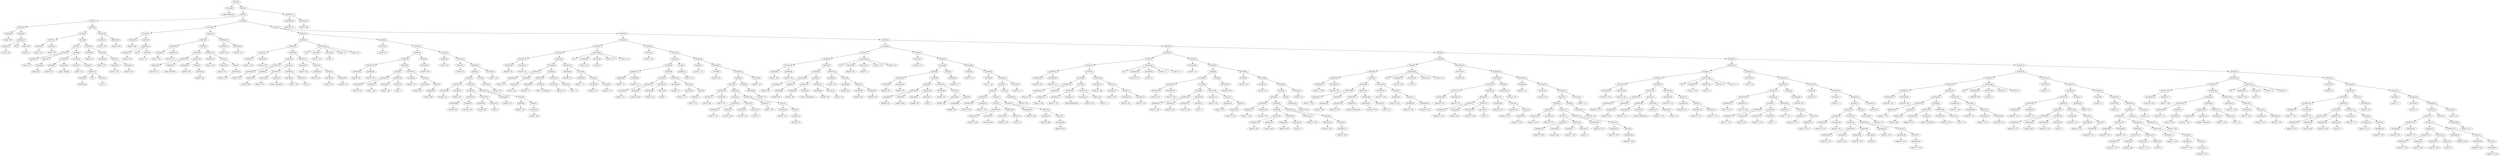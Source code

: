 digraph {
	ordering = out;
	StatSeq1 -> StatSeq2;
	StatSeq1 -> StatMove117;
	StatLabel24 -> "Label74: L2";
	StatSeq169 -> StatSeq170;
	StatSeq169 -> StatLabel24;
	ExpList25 -> ExpTemp241;
	ExpCall25 -> ExpTemp240;
	ExpCall25 -> ExpList25;
	ExpTemp240 -> "Temp240: T138";
	StatSeq172 -> StatSeq173;
	StatSeq172 -> StatMove116;
	ExpConst34 -> "Value34: 0";
	StatMove115 -> ExpTemp238;
	StatMove115 -> ExpConst34;
	ExpName25 -> "Label73: print";
	StatSeq168 -> StatLabel23;
	StatSeq168 -> StatSeq169;
	ExpTemp234 -> "Temp234: T50";
	ExpList24 -> ExpTemp233;
	ExpCall24 -> ExpTemp232;
	ExpCall24 -> ExpList24;
	ExpTemp231 -> "Temp231: T137";
	StatSeq165 -> StatSeq166;
	StatSeq165 -> StatMove112;
	StatSeq166 -> StatMove110;
	StatSeq166 -> StatMove111;
	StatMove110 -> ExpTemp229;
	StatMove110 -> ExpName24;
	ExpTemp228 -> "Temp228: T50";
	StatLabel22 -> "Label69: L0";
	StatSeq155 -> StatSeq156;
	StatSeq155 -> StatSeq161;
	ExpList23 -> ExpTemp224;
	ExpList23 -> ExpTemp225;
	ExpTemp223 -> "Temp223: T131";
	ExpTemp222 -> "Temp222: T134";
	ExpTemp220 -> "Temp220: T131";
	ExpTemp219 -> "Temp219: $fp";
	ExpTemp227 -> "Temp227: T137";
	ExpTemp218 -> "Temp218: T132";
	StatSeq157 -> StatMove104;
	StatSeq157 -> StatSeq158;
	ExpTemp217 -> "Temp217: T49";
	StatMove104 -> ExpTemp216;
	StatMove104 -> ExpTemp217;
	StatLabel21 -> "Label65: L5";
	StatSeq150 -> StatSeq151;
	StatSeq150 -> StatLabel21;
	ExpTemp215 -> "Temp215: T48";
	StatSeq151 -> StatSeq152;
	StatSeq151 -> StatExp13;
	StatMove103 -> ExpTemp212;
	StatMove103 -> ExpCall22;
	ExpTemp212 -> "Temp212: T130";
	StatSeq153 -> StatSeq154;
	StatSeq153 -> StatMove103;
	ExpConst30 -> "Value30: 0";
	ExpName22 -> "Label64: print";
	ExpTemp209 -> "Temp209: T48";
	StatJump6 -> "Label62: L5";
	StatSeq143 -> StatSeq144;
	StatSeq143 -> StatSeq148;
	StatExp12 -> ExpTemp207;
	ExpTemp213 -> "Temp213: T128";
	ExpTemp207 -> "Temp207: T47";
	StatSeq144 -> StatSeq145;
	StatSeq144 -> StatExp12;
	ExpList21 -> ExpTemp206;
	ExpTemp206 -> "Temp206: T126";
	ExpCall21 -> ExpTemp205;
	ExpCall21 -> ExpList21;
	StatMove99 -> ExpTemp204;
	StatMove99 -> ExpCall21;
	StatSeq146 -> StatSeq147;
	StatSeq146 -> StatMove99;
	ExpConst29 -> "Value29: 1";
	StatSeq147 -> StatMove97;
	StatSeq147 -> StatMove98;
	ExpTemp202 -> "Temp202: T125";
	StatSeq145 -> StatMove96;
	StatSeq145 -> StatSeq146;
	ExpTemp201 -> "Temp201: T47";
	StatSeq170 -> StatSeq171;
	StatSeq170 -> StatExp15;
	StatMove96 -> ExpTemp200;
	StatMove96 -> ExpTemp201;
	ExpTemp200 -> "Temp200: T127";
	StatLabel19 -> "Label60: L3";
	StatSeq136 -> StatSeq137;
	StatSeq136 -> StatSeq142;
	ExpTemp199 -> "Temp199: T46";
	StatSeq137 -> StatSeq138;
	StatSeq137 -> StatCJump6;
	ExpTemp198 -> "Temp198: T123";
	ExpTemp197 -> "Temp197: T122";
	ExpCall20 -> ExpTemp196;
	ExpCall20 -> ExpList20;
	ExpConst32 -> "Value32: 0";
	StatMove95 -> ExpTemp195;
	StatMove95 -> ExpCall20;
	ExpTemp232 -> "Temp232: T135";
	StatSeq139 -> StatSeq140;
	StatSeq139 -> StatMove95;
	ExpConst27 -> "Value27: 39";
	StatMove94 -> ExpTemp194;
	StatMove94 -> ExpConst27;
	ExpTemp194 -> "Temp194: T123";
	ExpName20 -> "Label57: BS@Search";
	StatMove93 -> ExpTemp193;
	StatMove93 -> ExpName20;
	ExpTemp193 -> "Temp193: T121";
	ExpTemp192 -> "Temp192: $fp";
	StatMove92 -> ExpTemp191;
	StatMove92 -> ExpMem11;
	StatMove113 -> ExpTemp235;
	StatMove113 -> ExpTemp236;
	StatExp14 -> ExpTemp234;
	StatSeq115 -> StatSeq116;
	StatSeq115 -> StatSeq135;
	StatMove106 -> ExpTemp220;
	StatMove106 -> ExpName23;
	StatLabel18 -> "Label56: L8";
	StatSeq130 -> StatSeq131;
	StatSeq130 -> StatLabel18;
	StatExp11 -> ExpTemp188;
	ExpTemp188 -> "Temp188: T45";
	StatSeq131 -> StatSeq132;
	StatSeq131 -> StatExp11;
	ExpTemp187 -> "Temp187: T119";
	StatSeq158 -> StatSeq159;
	StatSeq158 -> StatMove108;
	ExpCall19 -> ExpTemp186;
	ExpCall19 -> ExpList19;
	ExpTemp186 -> "Temp186: T118";
	StatSeq133 -> StatSeq134;
	StatSeq133 -> StatMove90;
	ExpConst26 -> "Value26: 0";
	StatMove89 -> ExpTemp184;
	StatMove89 -> ExpConst26;
	ExpMem12 -> ExpTemp219;
	StatMove88 -> ExpTemp183;
	StatMove88 -> ExpName19;
	ExpTemp237 -> "Temp237: T138";
	ExpTemp182 -> "Temp182: T45";
	ExpTemp181 -> "Temp181: T120";
	StatSeq138 -> StatMove91;
	StatSeq138 -> StatSeq139;
	StatJump5 -> "Label53: L8";
	StatSeq123 -> StatSeq124;
	StatSeq123 -> StatSeq128;
	StatExp10 -> ExpTemp180;
	ExpTemp180 -> "Temp180: T44";
	StatSeq124 -> StatSeq125;
	StatSeq124 -> StatExp10;
	ExpTemp179 -> "Temp179: T116";
	ExpTemp243 -> "Temp243: $rv";
	StatMove86 -> ExpTemp177;
	StatMove86 -> ExpCall18;
	ExpTemp177 -> "Temp177: T117";
	StatSeq126 -> StatSeq127;
	StatSeq126 -> StatMove86;
	ExpName21 -> "Label61: print";
	StatMove85 -> ExpTemp176;
	StatMove85 -> ExpConst25;
	ExpTemp176 -> "Temp176: T116";
	StatSeq127 -> StatMove84;
	StatSeq127 -> StatMove85;
	StatSeq125 -> StatMove83;
	StatSeq125 -> StatSeq126;
	ExpTemp174 -> "Temp174: T44";
	StatMove83 -> ExpTemp173;
	StatMove83 -> ExpTemp174;
	StatSeq122 -> StatLabel16;
	StatSeq122 -> StatSeq123;
	StatLabel16 -> "Label51: L6";
	ExpConst35 -> "Value35: 999";
	StatSeq116 -> StatSeq117;
	StatSeq116 -> StatSeq122;
	ExpTemp235 -> "Temp235: T140";
	ExpTemp172 -> "Temp172: T43";
	StatMove102 -> ExpTemp211;
	StatMove102 -> ExpConst30;
	ExpTemp171 -> "Temp171: T113";
	ExpList17 -> ExpTemp170;
	ExpList17 -> ExpTemp171;
	ExpTemp170 -> "Temp170: T112";
	ExpCall17 -> ExpTemp169;
	ExpCall17 -> ExpList17;
	ExpTemp169 -> "Temp169: T111";
	StatMove82 -> ExpTemp168;
	StatMove82 -> ExpCall17;
	StatSeq119 -> StatSeq120;
	StatSeq119 -> StatMove82;
	StatLabel23 -> "Label72: L1";
	StatMove81 -> ExpTemp167;
	StatMove81 -> ExpConst23;
	StatSeq121 -> StatMove80;
	StatSeq121 -> StatMove81;
	StatJump7 -> "Label71: L2";
	StatMove80 -> ExpTemp166;
	StatMove80 -> ExpName17;
	ExpConst25 -> "Value25: 1";
	StatSeq120 -> StatMove79;
	StatSeq120 -> StatSeq121;
	ExpMem10 -> ExpTemp165;
	ExpTemp164 -> "Temp164: T112";
	StatMove112 -> ExpTemp231;
	StatMove112 -> ExpCall24;
	StatSeq118 -> StatMove78;
	StatSeq118 -> StatSeq119;
	StatSeq149 -> StatLabel20;
	StatSeq149 -> StatSeq150;
	ExpTemp163 -> "Temp163: T43";
	StatMove78 -> ExpTemp162;
	StatMove78 -> ExpTemp163;
	ExpTemp162 -> "Temp162: T114";
	StatLabel15 -> "Label47: L11";
	StatExp9 -> ExpTemp161;
	StatSeq111 -> StatSeq112;
	StatSeq111 -> StatExp9;
	ExpTemp160 -> "Temp160: T109";
	ExpCall16 -> ExpTemp159;
	ExpCall16 -> ExpList16;
	StatMove98 -> ExpTemp203;
	StatMove98 -> ExpConst29;
	ExpTemp159 -> "Temp159: T108";
	ExpTemp158 -> "Temp158: T110";
	StatSeq113 -> StatSeq114;
	StatSeq113 -> StatMove77;
	ExpConst22 -> "Value22: 0";
	StatMove76 -> ExpTemp157;
	StatMove76 -> ExpConst22;
	ExpTemp157 -> "Temp157: T109";
	ExpTemp156 -> "Temp156: T108";
	ExpTemp155 -> "Temp155: T42";
	StatSeq109 -> StatLabel14;
	StatSeq109 -> StatSeq110;
	StatLabel14 -> "Label45: L10";
	StatExp8 -> ExpTemp153;
	ExpTemp153 -> "Temp153: T41";
	StatSeq104 -> StatSeq105;
	StatSeq104 -> StatExp8;
	ExpList15 -> ExpTemp152;
	ExpTemp242 -> "Temp242: T51";
	ExpTemp150 -> "Temp150: T107";
	StatSeq106 -> StatSeq107;
	StatSeq106 -> StatMove73;
	StatMove72 -> ExpTemp149;
	StatMove72 -> ExpConst21;
	StatSeq107 -> StatMove71;
	StatSeq107 -> StatMove72;
	StatSeq105 -> StatMove70;
	StatSeq105 -> StatSeq106;
	ExpTemp147 -> "Temp147: T41";
	StatMove105 -> ExpTemp218;
	StatMove105 -> ExpMem12;
	StatMove70 -> ExpTemp146;
	StatMove70 -> ExpTemp147;
	ExpTemp224 -> "Temp224: T132";
	StatLabel13 -> "Label42: L9";
	StatSeq96 -> StatSeq97;
	StatSeq96 -> StatSeq102;
	ExpTemp145 -> "Temp145: T40";
	StatCJump4 -> NE4;
	StatCJump4 -> ExpTemp145;
	StatCJump4 -> ExpConst20;
	StatCJump4 -> "Label40: L9";
	StatCJump4 -> "Label41: L10";
	ExpTemp144 -> "Temp144: T103";
	ExpTemp143 -> "Temp143: T102";
	ExpCall14 -> ExpTemp142;
	ExpCall14 -> ExpList14;
	ExpTemp141 -> "Temp141: T104";
	StatSeq103 -> StatSeq104;
	StatSeq103 -> StatSeq108;
	StatSeq99 -> StatSeq100;
	StatSeq99 -> StatMove69;
	ExpTemp140 -> "Temp140: T103";
	StatMove77 -> ExpTemp158;
	StatMove77 -> ExpCall16;
	StatSeq101 -> StatMove67;
	StatSeq101 -> StatMove68;
	ExpCall15 -> ExpTemp151;
	ExpCall15 -> ExpList15;
	StatMove34 -> ExpTemp69;
	StatMove34 -> ExpCall6;
	ExpTemp129 -> "Temp129: T98";
	StatMove33 -> ExpTemp68;
	StatMove33 -> ExpConst9;
	StatMove79 -> ExpTemp164;
	StatMove79 -> ExpMem10;
	ExpName6 -> "Label16: print";
	StatMove97 -> ExpTemp202;
	StatMove97 -> ExpName21;
	ExpTemp69 -> "Temp69: T77";
	ExpTemp38 -> "Temp38: T67";
	StatMove22 -> ExpTemp46;
	StatMove22 -> ExpTemp47;
	StatSeq36 -> StatSeq37;
	StatSeq36 -> StatSeq42;
	StatMove26 -> ExpTemp54;
	StatMove26 -> ExpTemp55;
	StatSeq72 -> StatMove48;
	StatSeq72 -> StatSeq73;
	StatSeq156 -> StatSeq157;
	StatSeq156 -> StatCJump7;
	ExpTemp64 -> "Temp64: T31";
	ExpTemp63 -> "Temp63: T73";
	ExpCall5 -> ExpTemp61;
	ExpCall5 -> ExpList5;
	ExpTemp107 -> "Temp107: T36";
	ExpTemp61 -> "Temp61: T71";
	ExpTemp0 -> "Temp0: T56";
	StatMove19 -> ExpTemp40;
	StatMove19 -> ExpName3;
	StatSeq41 -> StatMove28;
	StatSeq41 -> StatMove29;
	ExpName5 -> "Label12: BS@Search";
	ExpConst16 -> "Value16: 0";
	StatSeq86 -> StatSeq87;
	StatSeq86 -> StatMove60;
	StatMove74 -> ExpTemp154;
	StatMove74 -> ExpTemp155;
	ExpTemp57 -> "Temp57: $fp";
	StatSeq55 -> StatSeq56;
	StatSeq55 -> StatSeq75;
	ExpTemp56 -> "Temp56: T72";
	ExpTemp24 -> "Temp24: T58";
	StatSeq132 -> StatMove87;
	StatSeq132 -> StatSeq133;
	ExpConst23 -> "Value23: 38";
	StatSeq38 -> StatMove26;
	StatSeq38 -> StatSeq39;
	ExpTemp55 -> "Temp55: T31";
	ExpList18 -> ExpTemp179;
	StatCJump3 -> NE3;
	StatCJump3 -> ExpTemp118;
	StatCJump3 -> ExpConst16;
	StatCJump3 -> "Label31: L12";
	StatCJump3 -> "Label32: L13";
	ExpList14 -> ExpTemp143;
	ExpList14 -> ExpTemp144;
	StatSeq15 -> StatSeq16;
	StatSeq15 -> StatSeq35;
	StatSeq33 -> StatSeq34;
	StatSeq33 -> StatMove25;
	StatSeq128 -> StatJump5;
	StatSeq128 -> StatSeq129;
	ExpMem9 -> ExpTemp138;
	ExpTemp106 -> "Temp106: T89";
	StatMove24 -> ExpTemp49;
	StatMove24 -> ExpConst6;
	ExpTemp183 -> "Temp183: T118";
	StatMove48 -> ExpTemp100;
	StatMove48 -> ExpTemp101;
	StatMove100 -> ExpTemp208;
	StatMove100 -> ExpTemp209;
	ExpTemp60 -> "Temp60: T74";
	ExpMem7 -> ExpTemp84;
	ExpName15 -> "Label43: print";
	ExpConst13 -> "Value13: 1";
	ExpCall22 -> ExpTemp213;
	ExpCall22 -> ExpList22;
	ExpConst20 -> "Value20: 0";
	StatSeq29 -> StatLabel2;
	StatSeq29 -> StatSeq30;
	StatSeq28 -> StatJump0;
	StatSeq28 -> StatSeq29;
	ExpTemp66 -> "Temp66: T32";
	ExpTemp221 -> "Temp221: T133";
	ExpTemp165 -> "Temp165: $fp";
	StatLabel4 -> "Label15: L18";
	ExpTemp191 -> "Temp191: T122";
	ExpTemp185 -> "Temp185: T120";
	ExpTemp50 -> "Temp50: T70";
	ExpTemp68 -> "Temp68: T76";
	ExpList3 -> ExpTemp44;
	StatJump0 -> "Label8: L23";
	ExpTemp111 -> "Temp111: $fp";
	StatSeq154 -> StatMove101;
	StatSeq154 -> StatMove102;
	ExpTemp44 -> "Temp44: T66";
	StatSeq171 -> StatMove113;
	StatSeq171 -> StatSeq172;
	StatMove11 -> ExpTemp22;
	StatMove11 -> ExpCall1;
	StatSeq148 -> StatJump6;
	StatSeq148 -> StatSeq149;
	StatCJump1 -> NE1;
	StatCJump1 -> ExpTemp64;
	StatCJump1 -> ExpConst8;
	StatCJump1 -> "Label13: L18";
	StatCJump1 -> "Label14: L19";
	StatMove21 -> ExpTemp42;
	StatMove21 -> ExpCall3;
	ExpTemp230 -> "Temp230: T136";
	StatMove25 -> ExpTemp50;
	StatMove25 -> ExpCall4;
	ExpTemp31 -> "Temp31: T61";
	ExpTemp42 -> "Temp42: T67";
	StatMove20 -> ExpTemp41;
	StatMove20 -> ExpConst5;
	StatMove111 -> ExpTemp230;
	StatMove111 -> ExpConst33;
	ExpList5 -> ExpTemp62;
	ExpList5 -> ExpTemp63;
	StatSeq27 -> StatMove19;
	StatSeq27 -> StatMove20;
	ExpTemp78 -> "Temp78: T78";
	StatMove28 -> ExpTemp58;
	StatMove28 -> ExpName5;
	ExpName12 -> "Label34: print";
	ExpName3 -> "Label7: print";
	ExpTemp67 -> "Temp67: T75";
	StatSeq34 -> StatMove23;
	StatSeq34 -> StatMove24;
	StatSeq65 -> StatMove44;
	StatSeq65 -> StatSeq66;
	ExpTemp167 -> "Temp167: T113";
	ExpTemp128 -> "Temp128: T39";
	StatMove69 -> ExpTemp141;
	StatMove69 -> ExpCall14;
	StatSeq24 -> StatSeq25;
	StatSeq24 -> StatExp0;
	StatSeq25 -> StatMove18;
	StatSeq25 -> StatSeq26;
	StatMove18 -> ExpTemp38;
	StatMove18 -> ExpTemp39;
	ExpTemp168 -> "Temp168: T114";
	StatSeq63 -> StatSeq64;
	StatSeq63 -> StatSeq68;
	ExpTemp142 -> "Temp142: T101";
	StatSeq68 -> StatJump2;
	StatSeq68 -> StatSeq69;
	ExpTemp166 -> "Temp166: T111";
	StatSeq22 -> StatLabel1;
	StatSeq22 -> StatSeq23;
	StatSeq19 -> StatSeq20;
	StatSeq19 -> StatMove17;
	ExpName17 -> "Label48: BS@Search";
	ExpTemp126 -> "Temp126: T38";
	ExpConst4 -> "Value4: 0";
	StatExp0 -> ExpTemp45;
	ExpTemp2 -> "Temp2: T55";
	ExpCall2 -> ExpTemp34;
	ExpCall2 -> ExpList2;
	StatMove3 -> ExpTemp6;
	StatMove3 -> ExpName0;
	ExpBinary2 -> ExpTemp16;
	ExpBinary2 -> Plus2;
	ExpBinary2 -> ExpConst2;
	StatSeq117 -> StatSeq118;
	StatSeq117 -> StatCJump5;
	ExpMem5 -> ExpTemp30;
	StatSeq44 -> StatSeq45;
	StatSeq44 -> StatExp2;
	StatSeq2 -> StatSeq3;
	StatSeq2 -> StatSeq9;
	ExpName4 -> "Label10: print";
	StatSeq26 -> StatSeq27;
	StatSeq26 -> StatMove21;
	ExpConst5 -> "Value5: 1";
	ExpTemp241 -> "Temp241: T139";
	StatSeq89 -> StatLabel11;
	StatSeq89 -> StatSeq90;
	StatLabel17 -> "Label54: L7";
	ExpTemp135 -> "Temp135: T104";
	ExpMem6 -> ExpTemp57;
	StatSeq37 -> StatSeq38;
	StatSeq37 -> StatCJump1;
	ExpTemp3 -> "Temp3: T26";
	StatLabel8 -> "Label27: L16";
	ExpTemp16 -> "Temp16: $fp";
	ExpTemp13 -> "Temp13: T56";
	ExpName1 -> "Label2: BS@Print";
	StatExp1 -> ExpTemp53;
	ExpTemp85 -> "Temp85: T81";
	StatSeq14 -> StatMove9;
	StatSeq14 -> StatMove10;
	ExpTemp62 -> "Temp62: T72";
	ExpList0 -> ExpTemp11;
	ExpList0 -> ExpTemp12;
	StatSeq92 -> StatMove61;
	StatSeq92 -> StatSeq93;
	StatMove40 -> ExpTemp83;
	StatMove40 -> ExpMem7;
	StatSeq4 -> StatSeq5;
	StatSeq4 -> StatMove6;
	ExpMem0 -> ExpBinary0;
	ExpTemp36 -> "Temp36: T63";
	ExpTemp27 -> "Temp27: T64";
	ExpTemp89 -> "Temp89: T82";
	ExpCall0 -> ExpTemp10;
	ExpCall0 -> ExpList0;
	StatMove75 -> ExpTemp156;
	StatMove75 -> ExpName16;
	StatSeq9 -> StatSeq10;
	StatSeq9 -> StatSeq15;
	ExpMem11 -> ExpTemp192;
	StatMove14 -> ExpTemp29;
	StatMove14 -> ExpMem5;
	StatSeq161 -> StatLabel22;
	StatSeq161 -> StatSeq162;
	ExpTemp35 -> "Temp35: T62";
	ExpName13 -> "Label37: print";
	ExpList22 -> ExpTemp214;
	ExpTemp12 -> "Temp12: T54";
	StatMove31 -> ExpTemp65;
	StatMove31 -> ExpTemp66;
	ExpBinary1 -> ExpTemp8;
	ExpBinary1 -> Plus1;
	ExpBinary1 -> ExpConst1;
	StatSeq3 -> StatMove0;
	StatSeq3 -> StatSeq4;
	StatExp15 -> ExpTemp242;
	ExpConst19 -> "Value19: 37";
	StatMove0 -> ExpTemp0;
	StatMove0 -> ExpMem0;
	ExpTemp28 -> "Temp28: T28";
	StatSeq32 -> StatMove22;
	StatSeq32 -> StatSeq33;
	ExpList7 -> ExpTemp79;
	StatMove7 -> ExpTemp15;
	StatMove7 -> ExpMem3;
	ExpTemp43 -> "Temp43: T65";
	ExpTemp7 -> "Temp7: T54";
	StatSeq173 -> StatMove114;
	StatSeq173 -> StatMove115;
	ExpConst9 -> "Value9: 1";
	StatMove101 -> ExpTemp210;
	StatMove101 -> ExpName22;
	ExpCall18 -> ExpTemp178;
	ExpCall18 -> ExpList18;
	ExpTemp120 -> "Temp120: T38";
	StatSeq88 -> StatJump3;
	StatSeq88 -> StatSeq89;
	ExpList16 -> ExpTemp160;
	StatMove27 -> ExpTemp56;
	StatMove27 -> ExpMem6;
	ExpConst21 -> "Value21: 1";
	ExpTemp22 -> "Temp22: T59";
	StatLabel2 -> "Label9: L22";
	StatMove5 -> ExpTemp9;
	StatMove5 -> ExpCall0;
	ExpConst1 -> "Value1: 4";
	StatMove4 -> ExpTemp7;
	StatMove4 -> ExpMem2;
	StatMove9 -> ExpTemp19;
	StatMove9 -> ExpName1;
	StatSeq87 -> StatMove58;
	StatSeq87 -> StatMove59;
	ExpCall13 -> ExpTemp132;
	ExpCall13 -> ExpList13;
	ExpTemp233 -> "Temp233: T136";
	ExpTemp40 -> "Temp40: T65";
	StatSeq91 -> StatSeq92;
	StatSeq91 -> StatExp7;
	StatMove73 -> ExpTemp150;
	StatMove73 -> ExpCall15;
	StatJump2 -> "Label26: L17";
	ExpTemp229 -> "Temp229: T135";
	ExpTemp211 -> "Temp211: T129";
	ExpTemp203 -> "Temp203: T126";
	ExpTemp178 -> "Temp178: T115";
	StatMove2 -> ExpTemp4;
	StatMove2 -> ExpMem1;
	StatSeq142 -> StatLabel19;
	StatSeq142 -> StatSeq143;
	StatSeq30 -> StatSeq31;
	StatSeq30 -> StatLabel3;
	StatSeq17 -> StatSeq18;
	StatSeq17 -> StatCJump0;
	StatLabel0 -> "Label0: BS@Start";
	ExpTemp74 -> "Temp74: T33";
	StatSeq164 -> StatMove109;
	StatSeq164 -> StatSeq165;
	StatMove45 -> ExpTemp94;
	StatMove45 -> ExpName9;
	ExpTemp19 -> "Temp19: T57";
	ExpTemp53 -> "Temp53: T30";
	ExpMem2 -> ExpBinary1;
	StatSeq97 -> StatSeq98;
	StatSeq97 -> StatCJump4;
	StatSeq42 -> StatLabel4;
	StatSeq42 -> StatSeq43;
	ExpList20 -> ExpTemp197;
	ExpList20 -> ExpTemp198;
	StatSeq11 -> StatSeq12;
	StatSeq11 -> StatMove12;
	ExpTemp33 -> "Temp33: T64";
	StatSeq112 -> StatMove74;
	StatSeq112 -> StatSeq113;
	StatSeq108 -> StatJump4;
	StatSeq108 -> StatSeq109;
	ExpTemp100 -> "Temp100: T90";
	ExpMem1 -> ExpTemp5;
	StatMove108 -> ExpTemp222;
	StatMove108 -> ExpCall23;
	StatJump4 -> "Label44: L11";
	StatSeq64 -> StatSeq65;
	StatSeq64 -> StatExp4;
	ExpTemp97 -> "Temp97: T85";
	ExpTemp58 -> "Temp58: T71";
	StatSeq129 -> StatLabel17;
	StatSeq129 -> StatSeq130;
	ExpTemp34 -> "Temp34: T61";
	StatMove67 -> ExpTemp139;
	StatMove67 -> ExpName14;
	ExpName2 -> "Label3: BS@Search";
	ExpBinary0 -> ExpTemp1;
	ExpBinary0 -> Plus0;
	ExpBinary0 -> ExpConst0;
	StatExp5 -> ExpTemp107;
	ExpTemp173 -> "Temp173: T117";
	StatLabel12 -> "Label38: L14";
	StatSeq114 -> StatMove75;
	StatSeq114 -> StatMove76;
	ExpTemp8 -> "Temp8: $fp";
	ExpTemp18 -> "Temp18: T27";
	ExpTemp109 -> "Temp109: T37";
	ExpConst7 -> "Value7: 19";
	ExpTemp21 -> "Temp21: $fp";
	ExpTemp210 -> "Temp210: T128";
	ExpTemp123 -> "Temp123: T97";
	StatMove1 -> ExpTemp2;
	StatMove1 -> ExpTemp3;
	ExpTemp239 -> "Temp239: T140";
	ExpList9 -> ExpTemp98;
	StatSeq5 -> StatMove1;
	StatSeq5 -> StatSeq6;
	ExpTemp4 -> "Temp4: T53";
	StatSeq12 -> StatMove8;
	StatSeq12 -> StatSeq13;
	ExpTemp14 -> "Temp14: T26";
	ExpTemp76 -> "Temp76: T79";
	StatLabel6 -> "Label20: L20";
	ExpTemp99 -> "Temp99: T35";
	StatMove12 -> ExpTemp25;
	StatMove12 -> ExpTemp26;
	ExpTemp15 -> "Temp15: T60";
	StatSeq134 -> StatMove88;
	StatSeq134 -> StatMove89;
	StatMove62 -> ExpTemp129;
	StatMove62 -> ExpName13;
	StatMove55 -> ExpTemp113;
	StatMove55 -> ExpConst15;
	ExpConst31 -> "Value31: 50";
	StatSeq0 -> StatLabel0;
	StatSeq0 -> StatSeq1;
	StatSeq31 -> StatSeq32;
	StatSeq31 -> StatExp1;
	ExpTemp11 -> "Temp11: T53";
	StatMove15 -> ExpTemp31;
	StatMove15 -> ExpName2;
	ExpTemp238 -> "Temp238: T139";
	StatSeq95 -> StatSeq96;
	StatSeq95 -> StatSeq115;
	ExpTemp72 -> "Temp72: T32";
	ExpConst24 -> "Value24: 0";
	StatSeq67 -> StatMove45;
	StatSeq67 -> StatMove46;
	ExpTemp195 -> "Temp195: T124";
	ExpConst2 -> "Value2: 12";
	StatSeq8 -> StatMove3;
	StatSeq8 -> StatMove4;
	StatSeq52 -> StatMove35;
	StatSeq52 -> StatSeq53;
	StatMove109 -> ExpTemp227;
	StatMove109 -> ExpTemp228;
	StatMove65 -> ExpTemp135;
	StatMove65 -> ExpTemp136;
	StatMove8 -> ExpTemp17;
	StatMove8 -> ExpTemp18;
	StatSeq13 -> StatSeq14;
	StatSeq13 -> StatMove11;
	ExpTemp45 -> "Temp45: T29";
	ExpTemp114 -> "Temp114: T94";
	ExpTemp17 -> "Temp17: T59";
	StatSeq159 -> StatMove105;
	StatSeq159 -> StatSeq160;
	ExpConst14 -> "Value14: 0";
	StatSeq16 -> StatSeq17;
	StatSeq16 -> StatSeq22;
	ExpConst3 -> "Value3: 8";
	ExpTemp48 -> "Temp48: T68";
	StatMove71 -> ExpTemp148;
	StatMove71 -> ExpName15;
	ExpConst8 -> "Value8: 0";
	ExpTemp196 -> "Temp196: T121";
	StatSeq7 -> StatMove2;
	StatSeq7 -> StatSeq8;
	StatExp3 -> ExpTemp80;
	ExpName16 -> "Label46: print";
	ExpName0 -> "Label1: BS@Init";
	ExpTemp139 -> "Temp139: T101";
	ExpTemp77 -> "Temp77: T80";
	StatSeq162 -> StatSeq163;
	StatSeq162 -> StatSeq167;
	ExpTemp81 -> "Temp81: T84";
	ExpTemp20 -> "Temp20: T58";
	StatMove90 -> ExpTemp185;
	StatMove90 -> ExpCall19;
	ExpMem4 -> ExpTemp21;
	ExpList4 -> ExpTemp52;
	ExpTemp47 -> "Temp47: T30";
	ExpName19 -> "Label55: print";
	ExpTemp80 -> "Temp80: T33";
	StatMove54 -> ExpTemp112;
	StatMove54 -> ExpName11;
	ExpConst11 -> "Value11: 20";
	StatMove114 -> ExpTemp237;
	StatMove114 -> ExpName25;
	StatSeq21 -> StatMove15;
	StatSeq21 -> StatMove16;
	StatSeq110 -> StatSeq111;
	StatSeq110 -> StatLabel15;
	ExpCall1 -> ExpTemp23;
	ExpCall1 -> ExpList1;
	StatMove30 -> ExpTemp60;
	StatMove30 -> ExpCall5;
	StatMove50 -> ExpTemp103;
	StatMove50 -> ExpConst14;
	StatSeq20 -> StatMove14;
	StatSeq20 -> StatSeq21;
	ExpTemp25 -> "Temp25: T60";
	ExpName18 -> "Label52: print";
	StatSeq40 -> StatMove27;
	StatSeq40 -> StatSeq41;
	ExpTemp41 -> "Temp41: T66";
	StatMove39 -> ExpTemp81;
	StatMove39 -> ExpTemp82;
	ExpTemp93 -> "Temp93: T35";
	ExpTemp26 -> "Temp26: T27";
	ExpList13 -> ExpTemp133;
	StatSeq10 -> StatMove7;
	StatSeq10 -> StatSeq11;
	ExpTemp130 -> "Temp130: T99";
	StatMove13 -> ExpTemp27;
	StatMove13 -> ExpTemp28;
	StatSeq47 -> StatMove32;
	StatSeq47 -> StatMove33;
	ExpTemp82 -> "Temp82: T34";
	ExpTemp49 -> "Temp49: T69";
	ExpList6 -> ExpTemp71;
	StatSeq6 -> StatSeq7;
	StatSeq6 -> StatMove5;
	ExpMem8 -> ExpTemp111;
	StatMove17 -> ExpTemp33;
	StatMove17 -> ExpCall2;
	ExpConst33 -> "Value33: 1";
	ExpTemp65 -> "Temp65: T77";
	StatSeq135 -> StatSeq136;
	StatSeq135 -> StatSeq155;
	ExpCall12 -> ExpTemp124;
	ExpCall12 -> ExpList12;
	StatMove29 -> ExpTemp59;
	StatMove29 -> ExpConst7;
	ExpName14 -> "Label39: BS@Search";
	ExpTemp9 -> "Temp9: T55";
	ExpList1 -> ExpTemp24;
	ExpTemp1 -> "Temp1: $fp";
	ExpList2 -> ExpTemp35;
	ExpList2 -> ExpTemp36;
	ExpList19 -> ExpTemp187;
	StatSeq69 -> StatLabel8;
	StatSeq69 -> StatSeq70;
	ExpTemp70 -> "Temp70: T75";
	ExpCall6 -> ExpTemp70;
	ExpCall6 -> ExpList6;
	ExpTemp71 -> "Temp71: T76";
	ExpTemp205 -> "Temp205: T125";
	StatExp2 -> ExpTemp72;
	StatSeq80 -> StatMove53;
	StatSeq80 -> StatSeq81;
	StatSeq43 -> StatSeq44;
	StatSeq43 -> StatSeq48;
	StatMove36 -> ExpTemp75;
	StatMove36 -> ExpName7;
	StatSeq93 -> StatSeq94;
	StatSeq93 -> StatMove64;
	StatCJump6 -> NE6;
	StatCJump6 -> ExpTemp199;
	StatCJump6 -> ExpConst28;
	StatCJump6 -> "Label58: L3";
	StatCJump6 -> "Label59: L4";
	ExpName8 -> "Label21: BS@Search";
	StatJump1 -> "Label17: L20";
	StatSeq48 -> StatJump1;
	StatSeq48 -> StatSeq49;
	StatLabel5 -> "Label18: L19";
	StatMove23 -> ExpTemp48;
	StatMove23 -> ExpName4;
	StatSeq49 -> StatLabel5;
	StatSeq49 -> StatSeq50;
	ExpTemp190 -> "Temp190: T46";
	ExpTemp73 -> "Temp73: T80";
	StatLabel7 -> "Label24: L15";
	ExpTemp94 -> "Temp94: T85";
	StatMove35 -> ExpTemp73;
	StatMove35 -> ExpTemp74;
	ExpTemp226 -> "Temp226: T49";
	ExpList8 -> ExpTemp89;
	ExpList8 -> ExpTemp90;
	ExpName7 -> "Label19: print";
	ExpTemp6 -> "Temp6: T52";
	ExpTemp75 -> "Temp75: T78";
	StatSeq71 -> StatSeq72;
	StatSeq71 -> StatExp5;
	ExpTemp204 -> "Temp204: T127";
	ExpConst0 -> "Value0: 16";
	StatSeq54 -> StatMove36;
	StatSeq54 -> StatMove37;
	ExpConst15 -> "Value15: 21";
	StatMove37 -> ExpTemp76;
	StatMove37 -> ExpConst10;
	ExpTemp121 -> "Temp121: T95";
	ExpTemp32 -> "Temp32: T63";
	ExpConst10 -> "Value10: 0";
	StatCJump5 -> NE5;
	StatCJump5 -> ExpTemp172;
	StatCJump5 -> ExpConst24;
	StatCJump5 -> "Label49: L6";
	StatCJump5 -> "Label50: L7";
	ExpTemp29 -> "Temp29: T62";
	StatSeq53 -> StatSeq54;
	StatSeq53 -> StatMove38;
	StatSeq152 -> StatMove100;
	StatSeq152 -> StatSeq153;
	ExpCall7 -> ExpTemp78;
	ExpCall7 -> ExpList7;
	ExpTemp79 -> "Temp79: T79";
	ExpTemp86 -> "Temp86: T83";
	StatSeq51 -> StatSeq52;
	StatSeq51 -> StatExp3;
	StatSeq140 -> StatMove92;
	StatSeq140 -> StatSeq141;
	StatMove87 -> ExpTemp181;
	StatMove87 -> ExpTemp182;
	StatMove41 -> ExpTemp85;
	StatMove41 -> ExpName8;
	ExpTemp105 -> "Temp105: T88";
	ExpTemp184 -> "Temp184: T119";
	StatSeq83 -> StatSeq84;
	StatSeq83 -> StatSeq88;
	StatSeq50 -> StatSeq51;
	StatSeq50 -> StatLabel6;
	StatMove64 -> ExpTemp131;
	StatMove64 -> ExpCall13;
	StatSeq23 -> StatSeq24;
	StatSeq23 -> StatSeq28;
	StatSeq35 -> StatSeq36;
	StatSeq35 -> StatSeq55;
	StatMove63 -> ExpTemp130;
	StatMove63 -> ExpConst18;
	StatMove6 -> ExpTemp13;
	StatMove6 -> ExpTemp14;
	ExpTemp131 -> "Temp131: T100";
	ExpTemp149 -> "Temp149: T106";
	ExpTemp10 -> "Temp10: T52";
	StatSeq58 -> StatMove39;
	StatSeq58 -> StatSeq59;
	ExpTemp87 -> "Temp87: T84";
	ExpTemp116 -> "Temp116: T92";
	ExpTemp83 -> "Temp83: T82";
	ExpTemp236 -> "Temp236: T51";
	ExpTemp84 -> "Temp84: $fp";
	ExpTemp151 -> "Temp151: T105";
	StatMove16 -> ExpTemp32;
	StatMove16 -> ExpConst3;
	StatSeq60 -> StatMove40;
	StatSeq60 -> StatSeq61;
	ExpName24 -> "Label70: print";
	ExpCall23 -> ExpTemp223;
	ExpCall23 -> ExpList23;
	ExpTemp216 -> "Temp216: T134";
	StatMove42 -> ExpTemp86;
	StatMove42 -> ExpConst11;
	StatExp13 -> ExpTemp215;
	ExpTemp208 -> "Temp208: T130";
	StatSeq59 -> StatSeq60;
	StatSeq59 -> StatMove43;
	StatSeq160 -> StatMove106;
	StatSeq160 -> StatMove107;
	ExpTemp161 -> "Temp161: T42";
	StatMove52 -> ExpTemp108;
	StatMove52 -> ExpTemp109;
	ExpTemp146 -> "Temp146: T107";
	StatMove43 -> ExpTemp87;
	StatMove43 -> ExpCall8;
	ExpTemp88 -> "Temp88: T81";
	ExpCall9 -> ExpTemp97;
	ExpCall9 -> ExpList9;
	ExpConst6 -> "Value6: 0";
	ExpTemp54 -> "Temp54: T74";
	ExpCall8 -> ExpTemp88;
	ExpCall8 -> ExpList8;
	ExpTemp103 -> "Temp103: T89";
	ExpTemp90 -> "Temp90: T83";
	ExpCall3 -> ExpTemp43;
	ExpCall3 -> ExpList3;
	StatSeq57 -> StatSeq58;
	StatSeq57 -> StatCJump2;
	StatCJump2 -> NE2;
	StatCJump2 -> ExpTemp91;
	StatCJump2 -> ExpConst12;
	StatCJump2 -> "Label22: L15";
	StatCJump2 -> "Label23: L16";
	StatMove66 -> ExpTemp137;
	StatMove66 -> ExpMem9;
	ExpTemp91 -> "Temp91: T34";
	StatMove107 -> ExpTemp221;
	StatMove107 -> ExpConst31;
	ExpTemp154 -> "Temp154: T110";
	ExpTemp104 -> "Temp104: T90";
	ExpConst12 -> "Value12: 0";
	StatSeq56 -> StatSeq57;
	StatSeq56 -> StatSeq62;
	ExpTemp148 -> "Temp148: T105";
	ExpTemp92 -> "Temp92: T87";
	ExpTemp37 -> "Temp37: T28";
	ExpTemp52 -> "Temp52: T69";
	StatMove44 -> ExpTemp92;
	StatMove44 -> ExpTemp93;
	ExpList12 -> ExpTemp125;
	StatMove10 -> ExpTemp20;
	StatMove10 -> ExpMem4;
	ExpName9 -> "Label25: print";
	ExpTemp110 -> "Temp110: T92";
	ExpTemp51 -> "Temp51: T68";
	StatMove38 -> ExpTemp77;
	StatMove38 -> ExpCall7;
	ExpTemp39 -> "Temp39: T29";
	ExpTemp95 -> "Temp95: T86";
	StatMove46 -> ExpTemp95;
	StatMove46 -> ExpConst13;
	ExpTemp152 -> "Temp152: T106";
	StatSeq66 -> StatSeq67;
	StatSeq66 -> StatMove47;
	StatMove47 -> ExpTemp96;
	StatMove47 -> ExpCall9;
	ExpTemp98 -> "Temp98: T86";
	StatExp4 -> ExpTemp99;
	ExpTemp101 -> "Temp101: T36";
	StatSeq102 -> StatLabel13;
	StatSeq102 -> StatSeq103;
	StatSeq77 -> StatSeq78;
	StatSeq77 -> StatCJump3;
	StatLabel3 -> "Label11: L23";
	ExpCall4 -> ExpTemp51;
	ExpCall4 -> ExpList4;
	StatMove49 -> ExpTemp102;
	StatMove49 -> ExpName10;
	StatSeq18 -> StatMove13;
	StatSeq18 -> StatSeq19;
	ExpName10 -> "Label28: print";
	StatSeq74 -> StatMove49;
	StatSeq74 -> StatMove50;
	StatMove91 -> ExpTemp189;
	StatMove91 -> ExpTemp190;
	StatMove84 -> ExpTemp175;
	StatMove84 -> ExpName18;
	StatSeq73 -> StatSeq74;
	StatSeq73 -> StatMove51;
	StatSeq61 -> StatMove41;
	StatSeq61 -> StatMove42;
	StatMove51 -> ExpTemp104;
	StatMove51 -> ExpCall10;
	ExpConst17 -> "Value17: 1";
	StatCJump7 -> NE7;
	StatCJump7 -> ExpTemp226;
	StatCJump7 -> ExpConst32;
	StatCJump7 -> "Label67: L0";
	StatCJump7 -> "Label68: L1";
	ExpTemp96 -> "Temp96: T87";
	ExpCall10 -> ExpTemp105;
	ExpCall10 -> ExpList10;
	StatLabel1 -> "Label6: L21";
	StatSeq45 -> StatMove31;
	StatSeq45 -> StatSeq46;
	ExpList10 -> ExpTemp106;
	StatSeq70 -> StatSeq71;
	StatSeq70 -> StatLabel9;
	ExpTemp59 -> "Temp59: T73";
	StatMove53 -> ExpTemp110;
	StatMove53 -> ExpMem8;
	StatLabel9 -> "Label29: L17";
	ExpTemp225 -> "Temp225: T133";
	StatSeq81 -> StatMove54;
	StatSeq81 -> StatMove55;
	ExpTemp108 -> "Temp108: T94";
	ExpConst28 -> "Value28: 0";
	StatCJump0 -> NE0;
	StatCJump0 -> ExpTemp37;
	StatCJump0 -> ExpConst4;
	StatCJump0 -> "Label4: L21";
	StatCJump0 -> "Label5: L22";
	StatSeq78 -> StatMove52;
	StatSeq78 -> StatSeq79;
	ExpTemp112 -> "Temp112: T91";
	StatSeq141 -> StatMove93;
	StatSeq141 -> StatMove94;
	ExpTemp46 -> "Temp46: T70";
	ExpName11 -> "Label30: BS@Search";
	StatMove116 -> ExpTemp239;
	StatMove116 -> ExpCall25;
	ExpTemp124 -> "Temp124: T95";
	ExpTemp113 -> "Temp113: T93";
	StatSeq79 -> StatSeq80;
	StatSeq79 -> StatMove56;
	ExpTemp189 -> "Temp189: T124";
	StatExp7 -> ExpTemp134;
	StatMove56 -> ExpTemp114;
	StatMove56 -> ExpCall11;
	ExpTemp115 -> "Temp115: T91";
	ExpCall11 -> ExpTemp115;
	ExpCall11 -> ExpList11;
	ExpList11 -> ExpTemp116;
	ExpList11 -> ExpTemp117;
	ExpMem3 -> ExpBinary2;
	StatSeq39 -> StatSeq40;
	StatSeq39 -> StatMove30;
	ExpTemp117 -> "Temp117: T93";
	StatLabel20 -> "Label63: L4";
	ExpTemp118 -> "Temp118: T37";
	StatSeq76 -> StatSeq77;
	StatSeq76 -> StatSeq82;
	StatLabel10 -> "Label33: L12";
	StatSeq167 -> StatJump7;
	StatSeq167 -> StatSeq168;
	ExpName23 -> "Label66: BS@Search";
	StatSeq82 -> StatLabel10;
	StatSeq82 -> StatSeq83;
	ExpTemp119 -> "Temp119: T97";
	StatExp6 -> ExpTemp126;
	StatMove57 -> ExpTemp119;
	StatMove57 -> ExpTemp120;
	StatSeq85 -> StatMove57;
	StatSeq85 -> StatSeq86;
	ExpTemp122 -> "Temp122: T96";
	StatMove59 -> ExpTemp122;
	StatMove59 -> ExpConst17;
	StatMove60 -> ExpTemp123;
	StatMove60 -> ExpCall12;
	StatMove117 -> ExpTemp243;
	StatMove117 -> ExpConst35;
	ExpTemp125 -> "Temp125: T96";
	StatSeq84 -> StatSeq85;
	StatSeq84 -> StatExp6;
	StatSeq163 -> StatSeq164;
	StatSeq163 -> StatExp14;
	StatJump3 -> "Label35: L14";
	ExpTemp214 -> "Temp214: T129";
	StatLabel11 -> "Label36: L13";
	ExpTemp23 -> "Temp23: T57";
	ExpTemp127 -> "Temp127: T100";
	ExpTemp30 -> "Temp30: $fp";
	StatSeq75 -> StatSeq76;
	StatSeq75 -> StatSeq95;
	StatMove61 -> ExpTemp127;
	StatMove61 -> ExpTemp128;
	StatSeq94 -> StatMove62;
	StatSeq94 -> StatMove63;
	ExpConst18 -> "Value18: 0";
	ExpTemp175 -> "Temp175: T115";
	ExpTemp132 -> "Temp132: T98";
	StatMove68 -> ExpTemp140;
	StatMove68 -> ExpConst19;
	ExpTemp5 -> "Temp5: $fp";
	ExpTemp133 -> "Temp133: T99";
	ExpTemp134 -> "Temp134: T39";
	StatSeq90 -> StatSeq91;
	StatSeq90 -> StatLabel12;
	ExpTemp136 -> "Temp136: T40";
	StatSeq98 -> StatMove65;
	StatSeq98 -> StatSeq99;
	StatSeq46 -> StatSeq47;
	StatSeq46 -> StatMove34;
	ExpTemp137 -> "Temp137: T102";
	StatMove32 -> ExpTemp67;
	StatMove32 -> ExpName6;
	ExpTemp102 -> "Temp102: T88";
	StatMove58 -> ExpTemp121;
	StatMove58 -> ExpName12;
	ExpTemp138 -> "Temp138: $fp";
	StatSeq62 -> StatLabel7;
	StatSeq62 -> StatSeq63;
	StatSeq100 -> StatMove66;
	StatSeq100 -> StatSeq101;
}

